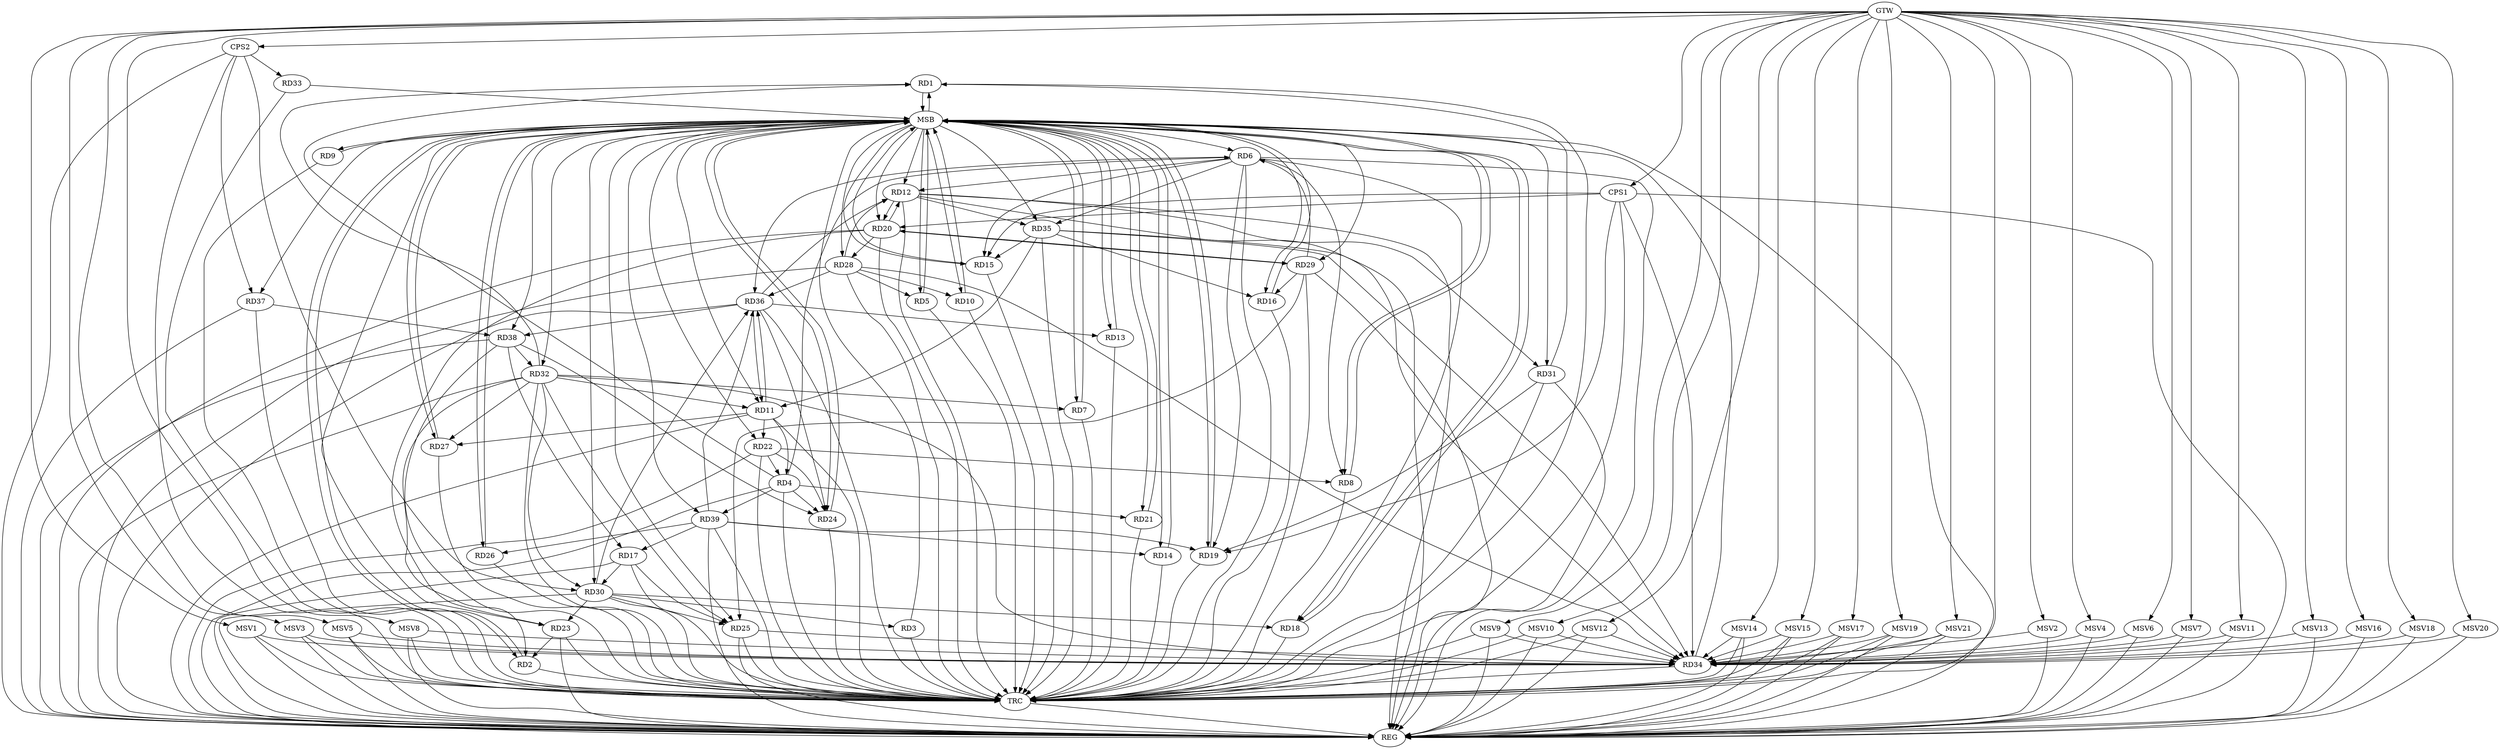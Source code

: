strict digraph G {
  RD1 [ label="RD1" ];
  RD2 [ label="RD2" ];
  RD3 [ label="RD3" ];
  RD4 [ label="RD4" ];
  RD5 [ label="RD5" ];
  RD6 [ label="RD6" ];
  RD7 [ label="RD7" ];
  RD8 [ label="RD8" ];
  RD9 [ label="RD9" ];
  RD10 [ label="RD10" ];
  RD11 [ label="RD11" ];
  RD12 [ label="RD12" ];
  RD13 [ label="RD13" ];
  RD14 [ label="RD14" ];
  RD15 [ label="RD15" ];
  RD16 [ label="RD16" ];
  RD17 [ label="RD17" ];
  RD18 [ label="RD18" ];
  RD19 [ label="RD19" ];
  RD20 [ label="RD20" ];
  RD21 [ label="RD21" ];
  RD22 [ label="RD22" ];
  RD23 [ label="RD23" ];
  RD24 [ label="RD24" ];
  RD25 [ label="RD25" ];
  RD26 [ label="RD26" ];
  RD27 [ label="RD27" ];
  RD28 [ label="RD28" ];
  RD29 [ label="RD29" ];
  RD30 [ label="RD30" ];
  RD31 [ label="RD31" ];
  RD32 [ label="RD32" ];
  RD33 [ label="RD33" ];
  RD34 [ label="RD34" ];
  RD35 [ label="RD35" ];
  RD36 [ label="RD36" ];
  RD37 [ label="RD37" ];
  RD38 [ label="RD38" ];
  RD39 [ label="RD39" ];
  CPS1 [ label="CPS1" ];
  CPS2 [ label="CPS2" ];
  GTW [ label="GTW" ];
  REG [ label="REG" ];
  MSB [ label="MSB" ];
  TRC [ label="TRC" ];
  MSV1 [ label="MSV1" ];
  MSV2 [ label="MSV2" ];
  MSV3 [ label="MSV3" ];
  MSV4 [ label="MSV4" ];
  MSV5 [ label="MSV5" ];
  MSV6 [ label="MSV6" ];
  MSV7 [ label="MSV7" ];
  MSV8 [ label="MSV8" ];
  MSV9 [ label="MSV9" ];
  MSV10 [ label="MSV10" ];
  MSV11 [ label="MSV11" ];
  MSV12 [ label="MSV12" ];
  MSV13 [ label="MSV13" ];
  MSV14 [ label="MSV14" ];
  MSV15 [ label="MSV15" ];
  MSV16 [ label="MSV16" ];
  MSV17 [ label="MSV17" ];
  MSV18 [ label="MSV18" ];
  MSV19 [ label="MSV19" ];
  MSV20 [ label="MSV20" ];
  MSV21 [ label="MSV21" ];
  RD4 -> RD1;
  RD31 -> RD1;
  RD32 -> RD1;
  RD23 -> RD2;
  RD32 -> RD2;
  RD30 -> RD3;
  RD4 -> RD6;
  RD11 -> RD4;
  RD4 -> RD21;
  RD22 -> RD4;
  RD4 -> RD24;
  RD4 -> RD39;
  RD28 -> RD5;
  RD6 -> RD8;
  RD6 -> RD12;
  RD6 -> RD15;
  RD6 -> RD18;
  RD6 -> RD19;
  RD29 -> RD6;
  RD6 -> RD35;
  RD6 -> RD36;
  RD32 -> RD7;
  RD22 -> RD8;
  RD28 -> RD10;
  RD11 -> RD22;
  RD11 -> RD27;
  RD32 -> RD11;
  RD35 -> RD11;
  RD11 -> RD36;
  RD36 -> RD11;
  RD12 -> RD20;
  RD20 -> RD12;
  RD28 -> RD12;
  RD12 -> RD31;
  RD12 -> RD34;
  RD12 -> RD35;
  RD36 -> RD12;
  RD36 -> RD13;
  RD39 -> RD14;
  RD35 -> RD15;
  RD29 -> RD16;
  RD35 -> RD16;
  RD17 -> RD25;
  RD17 -> RD30;
  RD38 -> RD17;
  RD39 -> RD17;
  RD30 -> RD18;
  RD31 -> RD19;
  RD39 -> RD19;
  RD20 -> RD23;
  RD20 -> RD28;
  RD20 -> RD29;
  RD29 -> RD20;
  RD22 -> RD24;
  RD30 -> RD23;
  RD36 -> RD24;
  RD38 -> RD24;
  RD29 -> RD25;
  RD30 -> RD25;
  RD32 -> RD25;
  RD25 -> RD34;
  RD39 -> RD26;
  RD32 -> RD27;
  RD28 -> RD34;
  RD28 -> RD36;
  RD32 -> RD30;
  RD30 -> RD36;
  RD32 -> RD34;
  RD38 -> RD32;
  RD35 -> RD34;
  RD36 -> RD38;
  RD39 -> RD36;
  RD37 -> RD38;
  CPS1 -> RD19;
  CPS1 -> RD34;
  CPS1 -> RD20;
  CPS1 -> RD15;
  CPS2 -> RD33;
  CPS2 -> RD37;
  CPS2 -> RD30;
  GTW -> CPS1;
  GTW -> CPS2;
  RD4 -> REG;
  RD6 -> REG;
  RD11 -> REG;
  RD12 -> REG;
  RD17 -> REG;
  RD20 -> REG;
  RD22 -> REG;
  RD23 -> REG;
  RD25 -> REG;
  RD28 -> REG;
  RD29 -> REG;
  RD30 -> REG;
  RD31 -> REG;
  RD32 -> REG;
  RD35 -> REG;
  RD36 -> REG;
  RD37 -> REG;
  RD38 -> REG;
  RD39 -> REG;
  CPS1 -> REG;
  CPS2 -> REG;
  RD1 -> MSB;
  MSB -> RD2;
  MSB -> RD12;
  MSB -> RD19;
  MSB -> RD24;
  MSB -> REG;
  RD2 -> MSB;
  MSB -> RD6;
  MSB -> RD11;
  MSB -> RD18;
  MSB -> RD26;
  MSB -> RD28;
  MSB -> RD38;
  RD3 -> MSB;
  MSB -> RD14;
  MSB -> RD21;
  MSB -> RD29;
  RD5 -> MSB;
  MSB -> RD32;
  MSB -> RD39;
  RD7 -> MSB;
  RD8 -> MSB;
  MSB -> RD5;
  RD9 -> MSB;
  RD10 -> MSB;
  MSB -> RD7;
  MSB -> RD23;
  RD13 -> MSB;
  MSB -> RD15;
  MSB -> RD20;
  MSB -> RD27;
  RD14 -> MSB;
  MSB -> RD9;
  MSB -> RD25;
  MSB -> RD31;
  RD15 -> MSB;
  MSB -> RD10;
  RD16 -> MSB;
  MSB -> RD30;
  RD18 -> MSB;
  RD19 -> MSB;
  MSB -> RD16;
  RD21 -> MSB;
  MSB -> RD22;
  MSB -> RD37;
  RD24 -> MSB;
  MSB -> RD8;
  RD26 -> MSB;
  MSB -> RD13;
  RD27 -> MSB;
  MSB -> RD1;
  MSB -> RD35;
  RD33 -> MSB;
  RD34 -> MSB;
  RD1 -> TRC;
  RD2 -> TRC;
  RD3 -> TRC;
  RD4 -> TRC;
  RD5 -> TRC;
  RD6 -> TRC;
  RD7 -> TRC;
  RD8 -> TRC;
  RD9 -> TRC;
  RD10 -> TRC;
  RD11 -> TRC;
  RD12 -> TRC;
  RD13 -> TRC;
  RD14 -> TRC;
  RD15 -> TRC;
  RD16 -> TRC;
  RD17 -> TRC;
  RD18 -> TRC;
  RD19 -> TRC;
  RD20 -> TRC;
  RD21 -> TRC;
  RD22 -> TRC;
  RD23 -> TRC;
  RD24 -> TRC;
  RD25 -> TRC;
  RD26 -> TRC;
  RD27 -> TRC;
  RD28 -> TRC;
  RD29 -> TRC;
  RD30 -> TRC;
  RD31 -> TRC;
  RD32 -> TRC;
  RD33 -> TRC;
  RD34 -> TRC;
  RD35 -> TRC;
  RD36 -> TRC;
  RD37 -> TRC;
  RD38 -> TRC;
  RD39 -> TRC;
  CPS1 -> TRC;
  CPS2 -> TRC;
  GTW -> TRC;
  TRC -> REG;
  MSV1 -> RD34;
  MSV2 -> RD34;
  MSV3 -> RD34;
  MSV4 -> RD34;
  GTW -> MSV1;
  MSV1 -> REG;
  MSV1 -> TRC;
  GTW -> MSV2;
  MSV2 -> REG;
  GTW -> MSV3;
  MSV3 -> REG;
  MSV3 -> TRC;
  GTW -> MSV4;
  MSV4 -> REG;
  MSV5 -> RD34;
  GTW -> MSV5;
  MSV5 -> REG;
  MSV5 -> TRC;
  MSV6 -> RD34;
  GTW -> MSV6;
  MSV6 -> REG;
  MSV7 -> RD34;
  MSV8 -> RD34;
  GTW -> MSV7;
  MSV7 -> REG;
  GTW -> MSV8;
  MSV8 -> REG;
  MSV8 -> TRC;
  MSV9 -> RD34;
  MSV10 -> RD34;
  GTW -> MSV9;
  MSV9 -> REG;
  MSV9 -> TRC;
  GTW -> MSV10;
  MSV10 -> REG;
  MSV10 -> TRC;
  MSV11 -> RD34;
  GTW -> MSV11;
  MSV11 -> REG;
  MSV12 -> RD34;
  MSV13 -> RD34;
  GTW -> MSV12;
  MSV12 -> REG;
  MSV12 -> TRC;
  GTW -> MSV13;
  MSV13 -> REG;
  MSV14 -> RD34;
  GTW -> MSV14;
  MSV14 -> REG;
  MSV14 -> TRC;
  MSV15 -> RD34;
  GTW -> MSV15;
  MSV15 -> REG;
  MSV15 -> TRC;
  MSV16 -> RD34;
  GTW -> MSV16;
  MSV16 -> REG;
  MSV17 -> RD34;
  MSV18 -> RD34;
  GTW -> MSV17;
  MSV17 -> REG;
  MSV17 -> TRC;
  GTW -> MSV18;
  MSV18 -> REG;
  MSV19 -> RD34;
  MSV20 -> RD34;
  MSV21 -> RD34;
  GTW -> MSV19;
  MSV19 -> REG;
  MSV19 -> TRC;
  GTW -> MSV20;
  MSV20 -> REG;
  GTW -> MSV21;
  MSV21 -> REG;
  MSV21 -> TRC;
}
